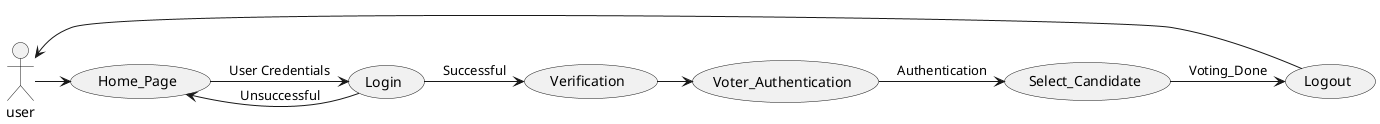 @startuml voting_application
actor user 
user -> (Home_Page) 
Home_Page -> (Login) : User Credentials
Login -> (Home_Page) : Unsuccessful
Login -> (Verification) :Successful
Verification -> (Voter_Authentication)
Voter_Authentication -> (Select_Candidate) : Authentication
Select_Candidate -> (Logout) : Voting_Done
Logout -> user


@enduml